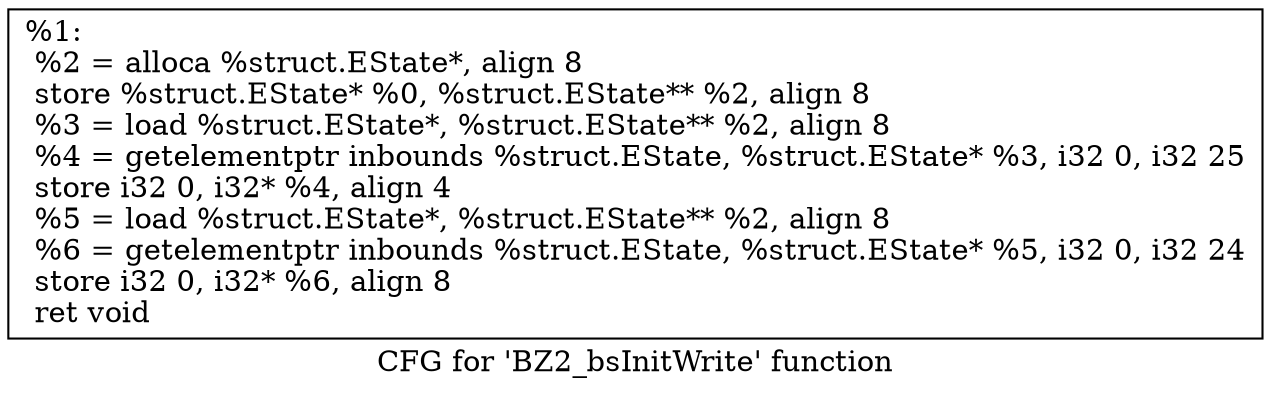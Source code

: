 digraph "CFG for 'BZ2_bsInitWrite' function" {
	label="CFG for 'BZ2_bsInitWrite' function";

	Node0x1d63830 [shape=record,label="{%1:\l  %2 = alloca %struct.EState*, align 8\l  store %struct.EState* %0, %struct.EState** %2, align 8\l  %3 = load %struct.EState*, %struct.EState** %2, align 8\l  %4 = getelementptr inbounds %struct.EState, %struct.EState* %3, i32 0, i32 25\l  store i32 0, i32* %4, align 4\l  %5 = load %struct.EState*, %struct.EState** %2, align 8\l  %6 = getelementptr inbounds %struct.EState, %struct.EState* %5, i32 0, i32 24\l  store i32 0, i32* %6, align 8\l  ret void\l}"];
}
